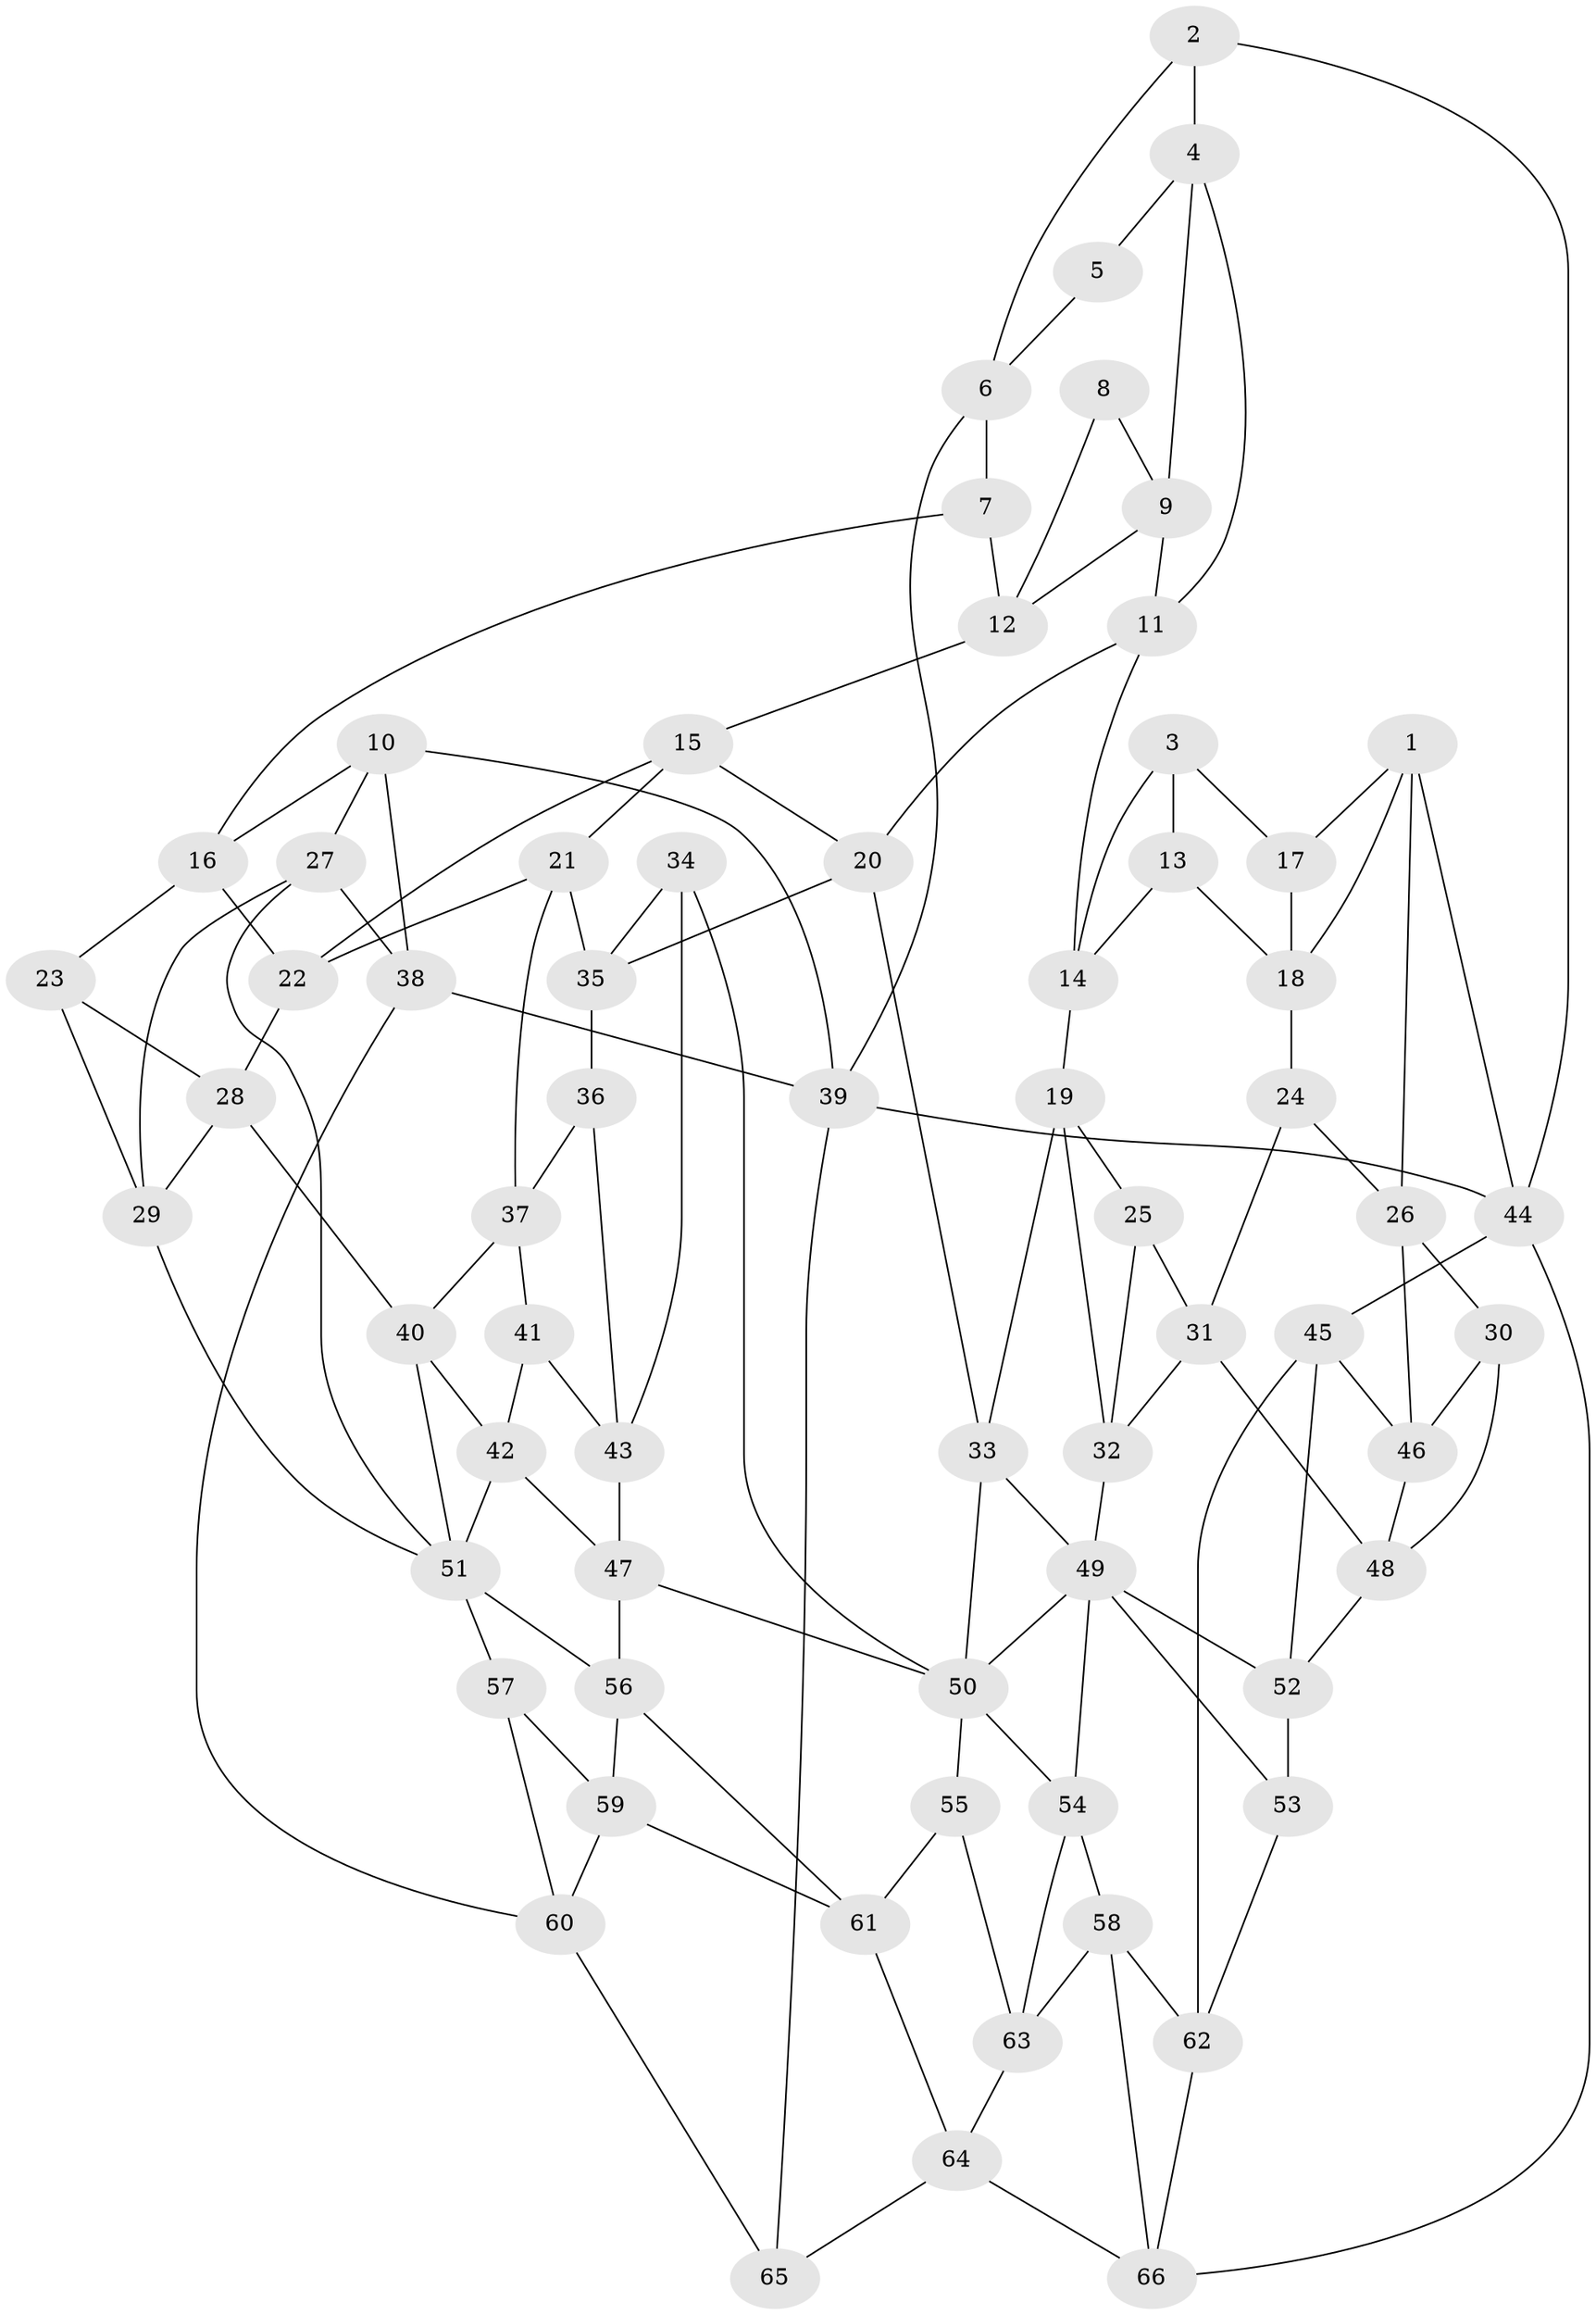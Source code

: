 // original degree distribution, {3: 0.022727272727272728, 4: 0.2196969696969697, 5: 0.5378787878787878, 6: 0.2196969696969697}
// Generated by graph-tools (version 1.1) at 2025/51/03/09/25 03:51:07]
// undirected, 66 vertices, 126 edges
graph export_dot {
graph [start="1"]
  node [color=gray90,style=filled];
  1;
  2;
  3;
  4;
  5;
  6;
  7;
  8;
  9;
  10;
  11;
  12;
  13;
  14;
  15;
  16;
  17;
  18;
  19;
  20;
  21;
  22;
  23;
  24;
  25;
  26;
  27;
  28;
  29;
  30;
  31;
  32;
  33;
  34;
  35;
  36;
  37;
  38;
  39;
  40;
  41;
  42;
  43;
  44;
  45;
  46;
  47;
  48;
  49;
  50;
  51;
  52;
  53;
  54;
  55;
  56;
  57;
  58;
  59;
  60;
  61;
  62;
  63;
  64;
  65;
  66;
  1 -- 17 [weight=1.0];
  1 -- 18 [weight=1.0];
  1 -- 26 [weight=1.0];
  1 -- 44 [weight=1.0];
  2 -- 4 [weight=1.0];
  2 -- 6 [weight=1.0];
  2 -- 44 [weight=1.0];
  3 -- 13 [weight=2.0];
  3 -- 14 [weight=1.0];
  3 -- 17 [weight=2.0];
  4 -- 5 [weight=1.0];
  4 -- 9 [weight=1.0];
  4 -- 11 [weight=1.0];
  5 -- 6 [weight=1.0];
  6 -- 7 [weight=1.0];
  6 -- 39 [weight=1.0];
  7 -- 12 [weight=1.0];
  7 -- 16 [weight=1.0];
  8 -- 9 [weight=1.0];
  8 -- 12 [weight=1.0];
  9 -- 11 [weight=1.0];
  9 -- 12 [weight=1.0];
  10 -- 16 [weight=1.0];
  10 -- 27 [weight=1.0];
  10 -- 38 [weight=1.0];
  10 -- 39 [weight=1.0];
  11 -- 14 [weight=1.0];
  11 -- 20 [weight=1.0];
  12 -- 15 [weight=1.0];
  13 -- 14 [weight=1.0];
  13 -- 18 [weight=1.0];
  14 -- 19 [weight=1.0];
  15 -- 20 [weight=1.0];
  15 -- 21 [weight=1.0];
  15 -- 22 [weight=1.0];
  16 -- 22 [weight=1.0];
  16 -- 23 [weight=1.0];
  17 -- 18 [weight=1.0];
  18 -- 24 [weight=1.0];
  19 -- 25 [weight=1.0];
  19 -- 32 [weight=1.0];
  19 -- 33 [weight=1.0];
  20 -- 33 [weight=1.0];
  20 -- 35 [weight=1.0];
  21 -- 22 [weight=1.0];
  21 -- 35 [weight=1.0];
  21 -- 37 [weight=1.0];
  22 -- 28 [weight=1.0];
  23 -- 28 [weight=1.0];
  23 -- 29 [weight=1.0];
  24 -- 26 [weight=1.0];
  24 -- 31 [weight=1.0];
  25 -- 31 [weight=1.0];
  25 -- 32 [weight=1.0];
  26 -- 30 [weight=1.0];
  26 -- 46 [weight=1.0];
  27 -- 29 [weight=1.0];
  27 -- 38 [weight=1.0];
  27 -- 51 [weight=1.0];
  28 -- 29 [weight=1.0];
  28 -- 40 [weight=1.0];
  29 -- 51 [weight=1.0];
  30 -- 46 [weight=1.0];
  30 -- 48 [weight=1.0];
  31 -- 32 [weight=1.0];
  31 -- 48 [weight=1.0];
  32 -- 49 [weight=1.0];
  33 -- 49 [weight=1.0];
  33 -- 50 [weight=1.0];
  34 -- 35 [weight=1.0];
  34 -- 43 [weight=1.0];
  34 -- 50 [weight=1.0];
  35 -- 36 [weight=1.0];
  36 -- 37 [weight=1.0];
  36 -- 43 [weight=1.0];
  37 -- 40 [weight=1.0];
  37 -- 41 [weight=1.0];
  38 -- 39 [weight=1.0];
  38 -- 60 [weight=1.0];
  39 -- 44 [weight=2.0];
  39 -- 65 [weight=1.0];
  40 -- 42 [weight=1.0];
  40 -- 51 [weight=1.0];
  41 -- 42 [weight=1.0];
  41 -- 43 [weight=1.0];
  42 -- 47 [weight=1.0];
  42 -- 51 [weight=1.0];
  43 -- 47 [weight=1.0];
  44 -- 45 [weight=1.0];
  44 -- 66 [weight=1.0];
  45 -- 46 [weight=1.0];
  45 -- 52 [weight=1.0];
  45 -- 62 [weight=1.0];
  46 -- 48 [weight=1.0];
  47 -- 50 [weight=1.0];
  47 -- 56 [weight=1.0];
  48 -- 52 [weight=1.0];
  49 -- 50 [weight=1.0];
  49 -- 52 [weight=1.0];
  49 -- 53 [weight=1.0];
  49 -- 54 [weight=1.0];
  50 -- 54 [weight=1.0];
  50 -- 55 [weight=1.0];
  51 -- 56 [weight=1.0];
  51 -- 57 [weight=1.0];
  52 -- 53 [weight=1.0];
  53 -- 62 [weight=1.0];
  54 -- 58 [weight=1.0];
  54 -- 63 [weight=1.0];
  55 -- 61 [weight=1.0];
  55 -- 63 [weight=1.0];
  56 -- 59 [weight=1.0];
  56 -- 61 [weight=1.0];
  57 -- 59 [weight=1.0];
  57 -- 60 [weight=1.0];
  58 -- 62 [weight=1.0];
  58 -- 63 [weight=1.0];
  58 -- 66 [weight=1.0];
  59 -- 60 [weight=1.0];
  59 -- 61 [weight=1.0];
  60 -- 65 [weight=1.0];
  61 -- 64 [weight=1.0];
  62 -- 66 [weight=1.0];
  63 -- 64 [weight=1.0];
  64 -- 65 [weight=1.0];
  64 -- 66 [weight=1.0];
}
